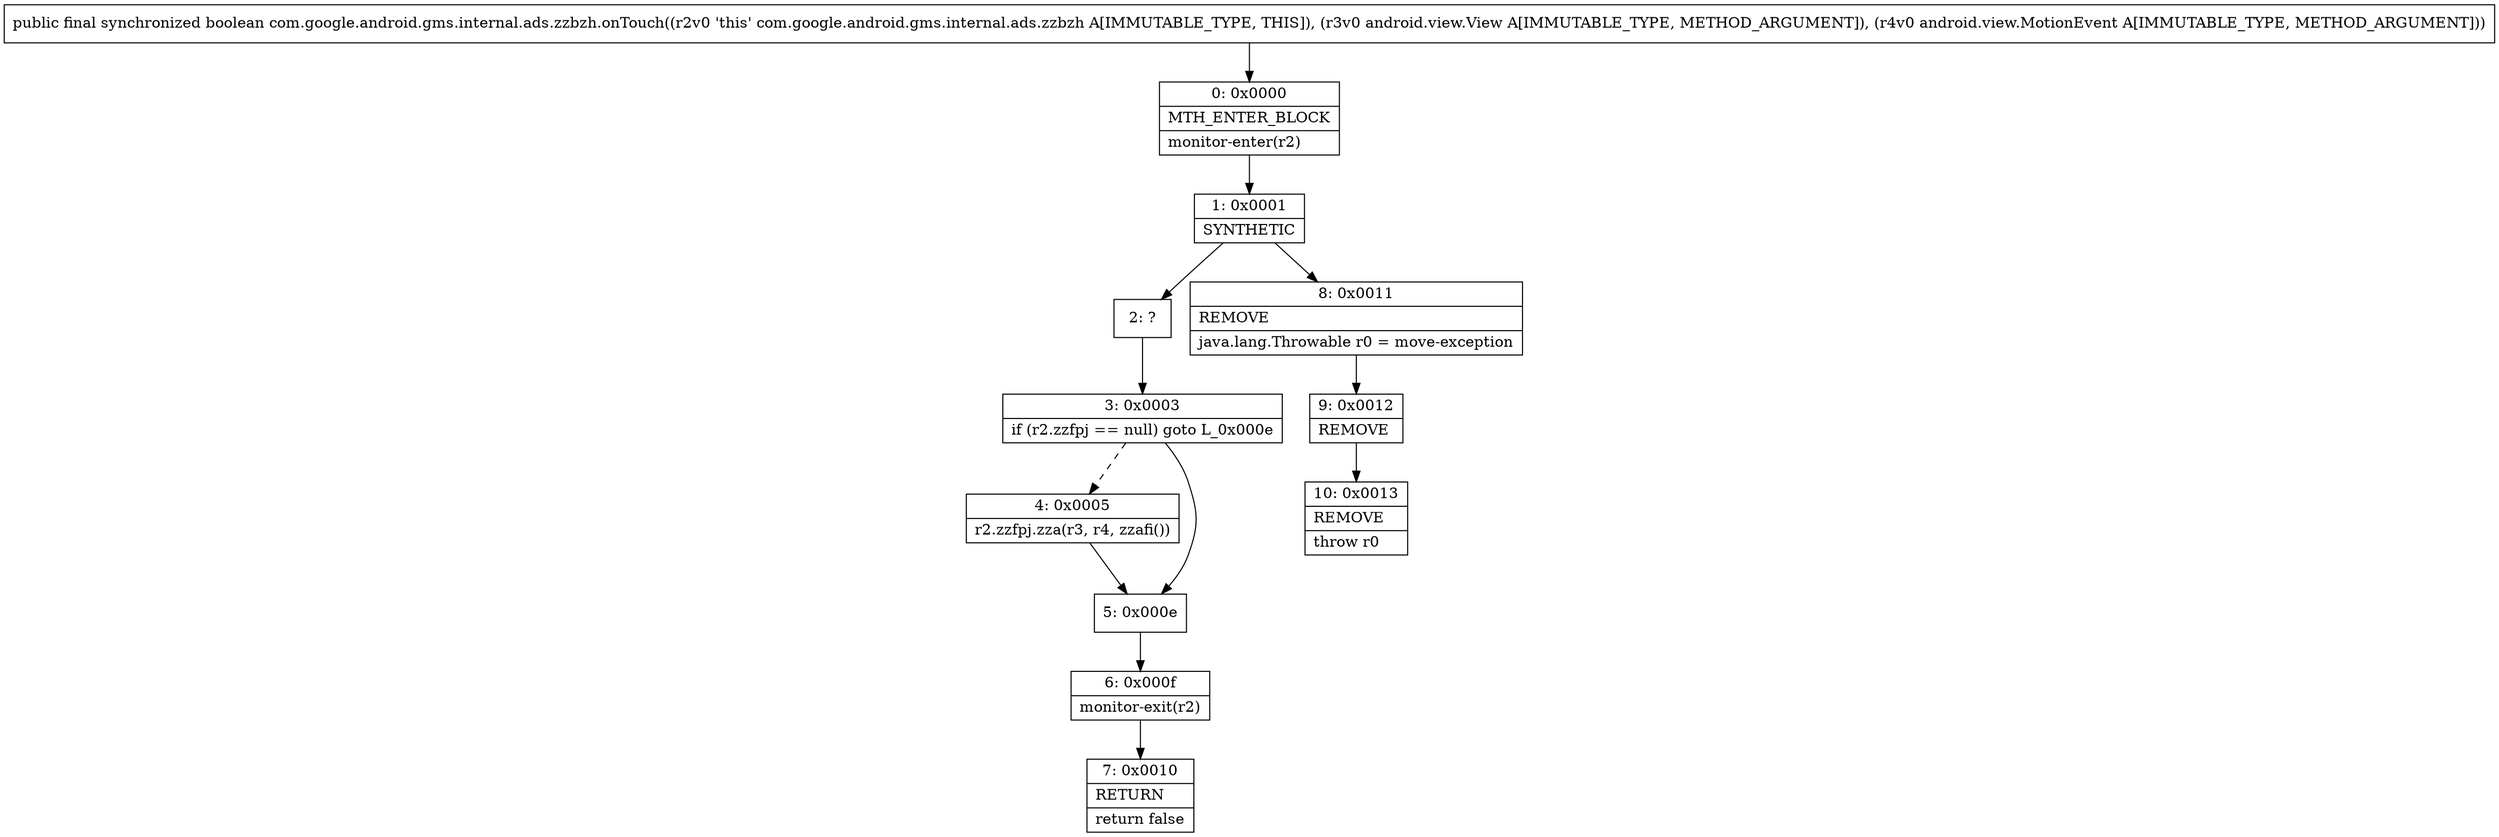 digraph "CFG forcom.google.android.gms.internal.ads.zzbzh.onTouch(Landroid\/view\/View;Landroid\/view\/MotionEvent;)Z" {
Node_0 [shape=record,label="{0\:\ 0x0000|MTH_ENTER_BLOCK\l|monitor\-enter(r2)\l}"];
Node_1 [shape=record,label="{1\:\ 0x0001|SYNTHETIC\l}"];
Node_2 [shape=record,label="{2\:\ ?}"];
Node_3 [shape=record,label="{3\:\ 0x0003|if (r2.zzfpj == null) goto L_0x000e\l}"];
Node_4 [shape=record,label="{4\:\ 0x0005|r2.zzfpj.zza(r3, r4, zzafi())\l}"];
Node_5 [shape=record,label="{5\:\ 0x000e}"];
Node_6 [shape=record,label="{6\:\ 0x000f|monitor\-exit(r2)\l}"];
Node_7 [shape=record,label="{7\:\ 0x0010|RETURN\l|return false\l}"];
Node_8 [shape=record,label="{8\:\ 0x0011|REMOVE\l|java.lang.Throwable r0 = move\-exception\l}"];
Node_9 [shape=record,label="{9\:\ 0x0012|REMOVE\l}"];
Node_10 [shape=record,label="{10\:\ 0x0013|REMOVE\l|throw r0\l}"];
MethodNode[shape=record,label="{public final synchronized boolean com.google.android.gms.internal.ads.zzbzh.onTouch((r2v0 'this' com.google.android.gms.internal.ads.zzbzh A[IMMUTABLE_TYPE, THIS]), (r3v0 android.view.View A[IMMUTABLE_TYPE, METHOD_ARGUMENT]), (r4v0 android.view.MotionEvent A[IMMUTABLE_TYPE, METHOD_ARGUMENT])) }"];
MethodNode -> Node_0;
Node_0 -> Node_1;
Node_1 -> Node_2;
Node_1 -> Node_8;
Node_2 -> Node_3;
Node_3 -> Node_4[style=dashed];
Node_3 -> Node_5;
Node_4 -> Node_5;
Node_5 -> Node_6;
Node_6 -> Node_7;
Node_8 -> Node_9;
Node_9 -> Node_10;
}

